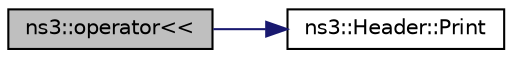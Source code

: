 digraph "ns3::operator&lt;&lt;"
{
  edge [fontname="Helvetica",fontsize="10",labelfontname="Helvetica",labelfontsize="10"];
  node [fontname="Helvetica",fontsize="10",shape=record];
  rankdir="LR";
  Node1 [label="ns3::operator\<\<",height=0.2,width=0.4,color="black", fillcolor="grey75", style="filled", fontcolor="black"];
  Node1 -> Node2 [color="midnightblue",fontsize="10",style="solid"];
  Node2 [label="ns3::Header::Print",height=0.2,width=0.4,color="black", fillcolor="white", style="filled",URL="$d6/dae/classns3_1_1Header.html#a2ce1df7579b2ade7bc7302357feac77a"];
}
